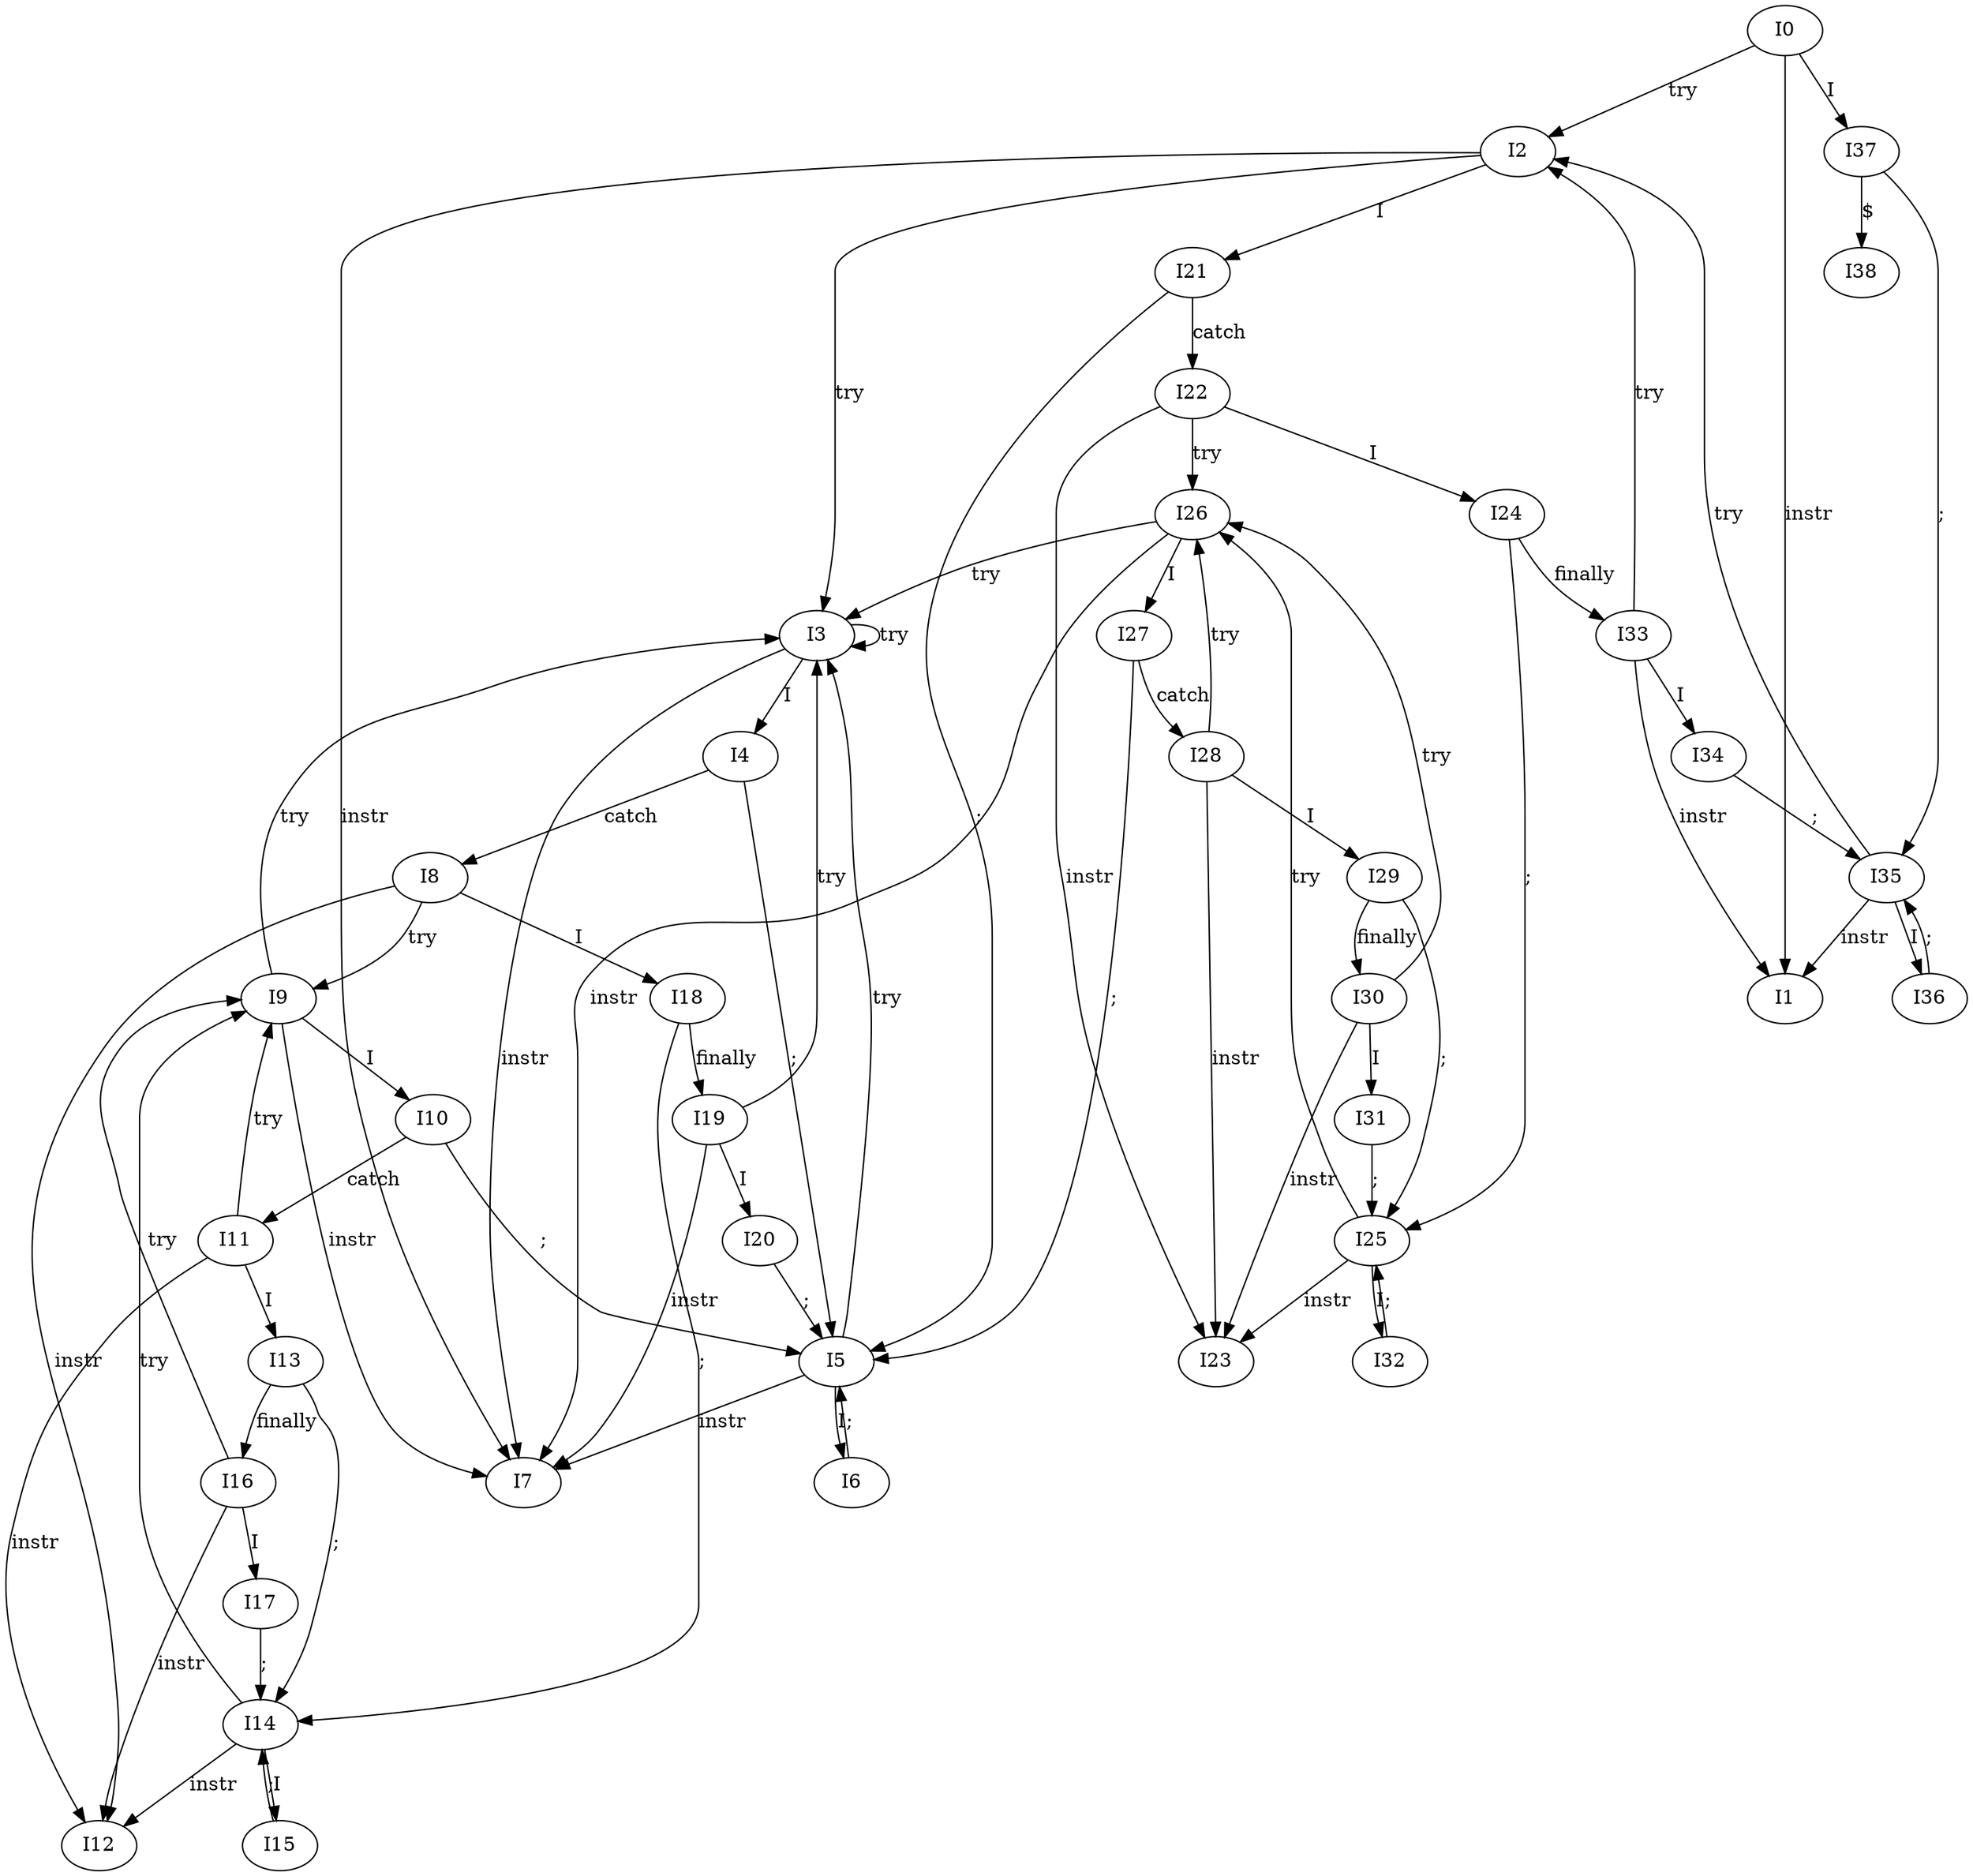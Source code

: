 digraph {
    I0  -> I1[label="instr"];
    I33 -> I1[label="instr"];
    I35 -> I1[label="instr"];

    I0  -> I2[label="try"];
    I33 -> I2[label="try"];
    I35 -> I2[label="try"];

    I2  -> I3[label="try"];
    I3  -> I3[label="try"];
    I5  -> I3[label="try"];
    I9  -> I3[label="try"];
    I19 -> I3[label="try"];
    I26 -> I3[label="try"];

    I3  -> I4[label="I"];

    I4  -> I5[label=";"];
    I6  -> I5[label=";"];
    I10 -> I5[label=";"];
    I20 -> I5[label=";"];
    I21 -> I5[label=";"];
    I27 -> I5[label=";"];

    I5  -> I6[label="I"];

    I5  -> I7[label="instr"];
    I9  -> I7[label="instr"];
    I2  -> I7[label="instr"];
    I3  -> I7[label="instr"];
    I19 -> I7[label="instr"];
    I26 -> I7[label="instr"];

    I4  -> I8[label="catch"];

    I8  -> I9[label="try"];
    I11 -> I9[label="try"];
    I14 -> I9[label="try"];
    I16 -> I9[label="try"];

    I9 -> I10[label="I"];

    I10 -> I11[label="catch"];

    I11 -> I12[label="instr"];
    I14 -> I12[label="instr"];
    I16 -> I12[label="instr"];
    I8  -> I12[label="instr"];

    I11 -> I13[label="I"];

    I13 -> I14[label=";"];
    I15 -> I14[label=";"];
    I17 -> I14[label=";"];
    I18 -> I14[label=";"];

    I14 -> I15[label="I"];

    I13 -> I16[label="finally"];

    I16 -> I17[label="I"];

    I8 -> I18[label="I"];

    I18 -> I19[label="finally"];

    I19 -> I20[label="I"];

    I2 -> I21[label="I"];

    I21 -> I22[label="catch"];

    I22 -> I23[label="instr"];
    I25 -> I23[label="instr"];
    I28 -> I23[label="instr"];
    I30 -> I23[label="instr"];

    I22 -> I24[label="I"];

    I24 -> I25[label=";"];
    I29 -> I25[label=";"];
    I31 -> I25[label=";"];
    I32 -> I25[label=";"];

    I22 -> I26[label="try"];
    I25 -> I26[label="try"];
    I28 -> I26[label="try"];
    I30 -> I26[label="try"];

    I26 -> I27[label="I"];

    I27 -> I28[label="catch"];

    I28 -> I29[label="I"];

    I29 -> I30[label="finally"];

    I30 -> I31[label="I"];

    I25 -> I32[label="I"];

    I24 -> I33[label="finally"];

    I33 -> I34[label="I"];

    I34 -> I35[label=";"];
    I36 -> I35[label=";"];
    I37 -> I35[label=";"];

    I35 -> I36[label="I"];

    I0  -> I37[label="I"];

    I37 -> I38[label="$"]
}